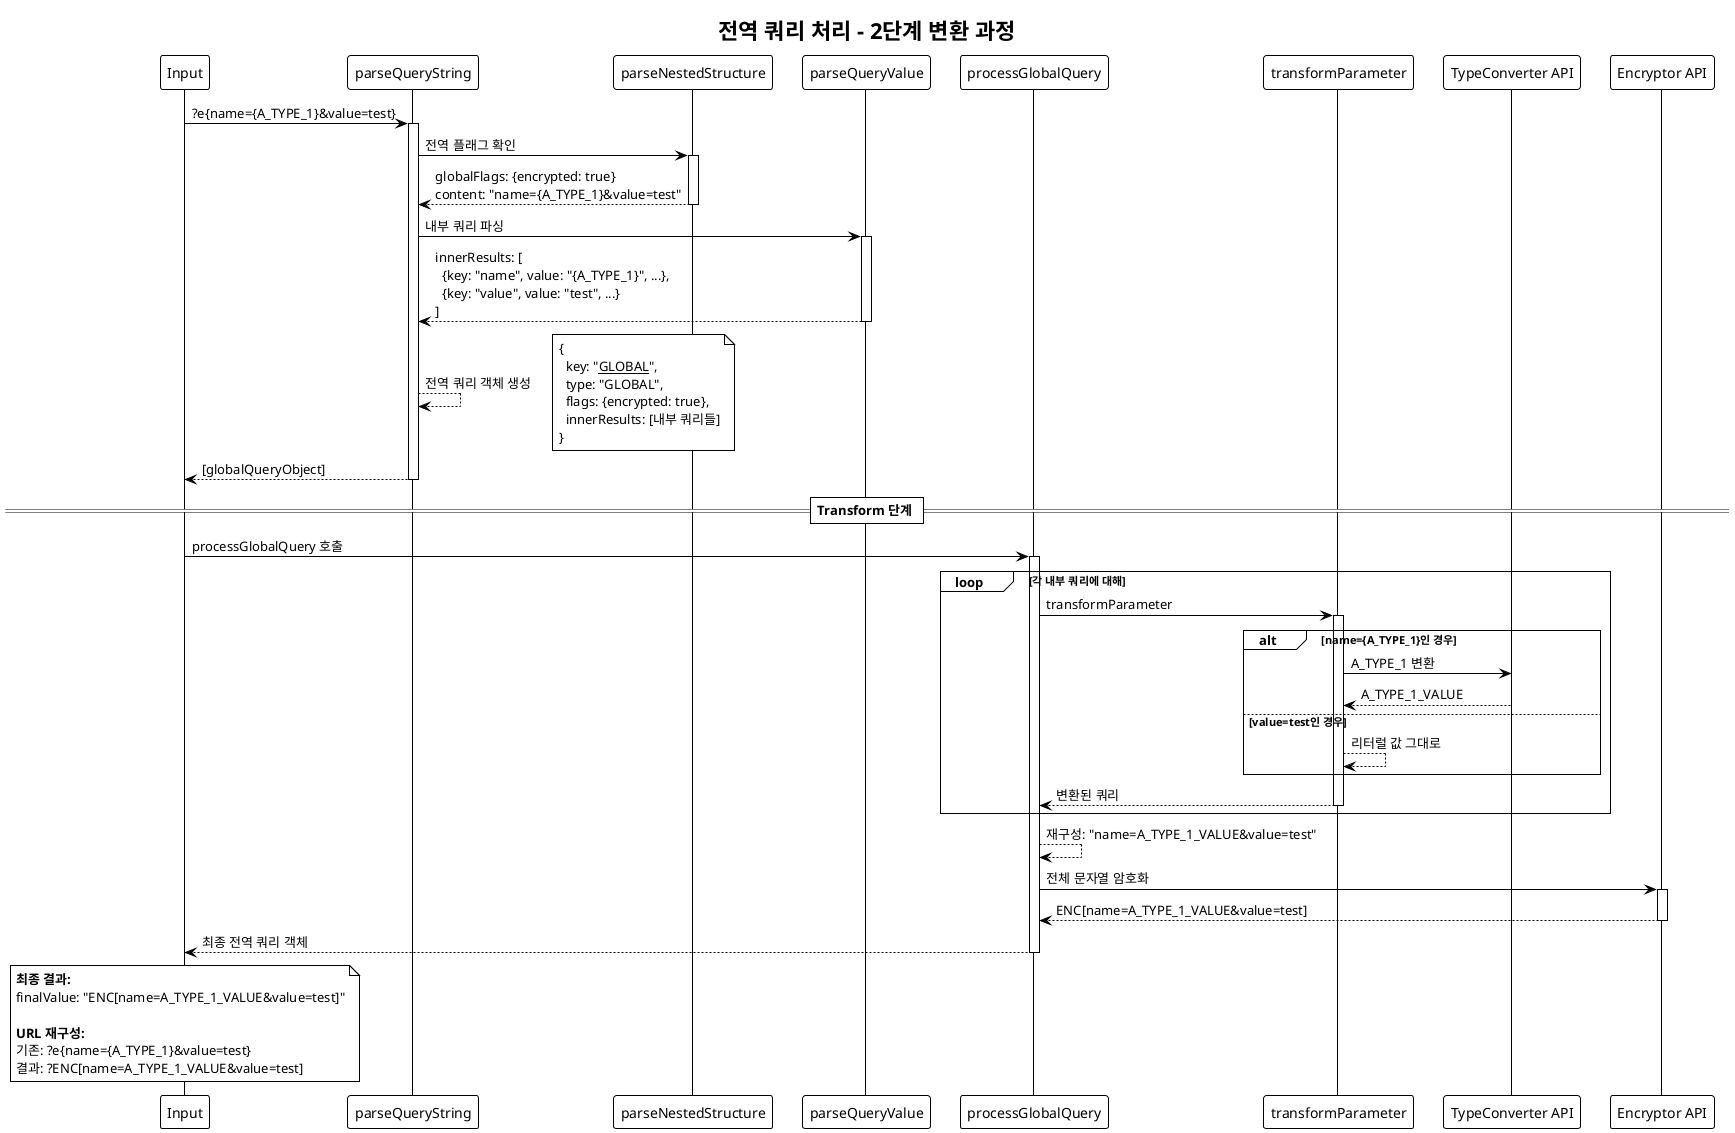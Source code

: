 @startuml Global Query Processing
!theme plain
skinparam backgroundColor #FFFFFF

title 전역 쿼리 처리 - 2단계 변환 과정

participant "Input" as input
participant "parseQueryString" as parser
participant "parseNestedStructure" as nested
participant "parseQueryValue" as queryValue
participant "processGlobalQuery" as global
participant "transformParameter" as transform
participant "TypeConverter API" as typeAPI
participant "Encryptor API" as encryptAPI

input -> parser: ?e{name={A_TYPE_1}&value=test}
activate parser

parser -> nested: 전역 플래그 확인
activate nested
nested --> parser: globalFlags: {encrypted: true}\ncontent: "name={A_TYPE_1}&value=test"
deactivate nested

parser -> queryValue: 내부 쿼리 파싱
activate queryValue
queryValue --> parser: innerResults: [\n  {key: "name", value: "{A_TYPE_1}", ...},\n  {key: "value", value: "test", ...}\n]
deactivate queryValue

parser --> parser: 전역 쿼리 객체 생성
note right
  {
    key: "__GLOBAL__",
    type: "GLOBAL",
    flags: {encrypted: true},
    innerResults: [내부 쿼리들]
  }
end note

parser --> input: [globalQueryObject]
deactivate parser

== Transform 단계 ==

input -> global: processGlobalQuery 호출
activate global

loop 각 내부 쿼리에 대해
  global -> transform: transformParameter
  activate transform
  
  alt name={A_TYPE_1}인 경우
    transform -> typeAPI: A_TYPE_1 변환
    typeAPI --> transform: A_TYPE_1_VALUE
  else value=test인 경우
    transform --> transform: 리터럴 값 그대로
  end
  
  transform --> global: 변환된 쿼리
  deactivate transform
end

global --> global: 재구성: "name=A_TYPE_1_VALUE&value=test"

global -> encryptAPI: 전체 문자열 암호화
activate encryptAPI
encryptAPI --> global: ENC[name=A_TYPE_1_VALUE&value=test]
deactivate encryptAPI

global --> input: 최종 전역 쿼리 객체
deactivate global

note over input
  **최종 결과:**
  finalValue: "ENC[name=A_TYPE_1_VALUE&value=test]"
  
  **URL 재구성:**
  기존: ?e{name={A_TYPE_1}&value=test}
  결과: ?ENC[name=A_TYPE_1_VALUE&value=test]
end note

@enduml